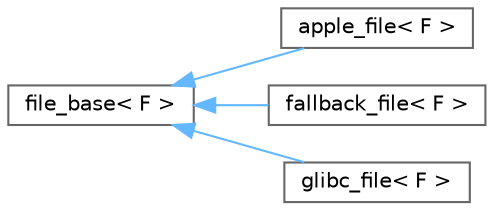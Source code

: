 digraph "类继承关系图"
{
 // LATEX_PDF_SIZE
  bgcolor="transparent";
  edge [fontname=Helvetica,fontsize=10,labelfontname=Helvetica,labelfontsize=10];
  node [fontname=Helvetica,fontsize=10,shape=box,height=0.2,width=0.4];
  rankdir="LR";
  Node0 [id="Node000000",label="file_base\< F \>",height=0.2,width=0.4,color="grey40", fillcolor="white", style="filled",URL="$classdetail_1_1file__base.html",tooltip=" "];
  Node0 -> Node1 [id="edge195_Node000000_Node000001",dir="back",color="steelblue1",style="solid",tooltip=" "];
  Node1 [id="Node000001",label="apple_file\< F \>",height=0.2,width=0.4,color="grey40", fillcolor="white", style="filled",URL="$classdetail_1_1apple__file.html",tooltip=" "];
  Node0 -> Node2 [id="edge196_Node000000_Node000002",dir="back",color="steelblue1",style="solid",tooltip=" "];
  Node2 [id="Node000002",label="fallback_file\< F \>",height=0.2,width=0.4,color="grey40", fillcolor="white", style="filled",URL="$classdetail_1_1fallback__file.html",tooltip=" "];
  Node0 -> Node3 [id="edge197_Node000000_Node000003",dir="back",color="steelblue1",style="solid",tooltip=" "];
  Node3 [id="Node000003",label="glibc_file\< F \>",height=0.2,width=0.4,color="grey40", fillcolor="white", style="filled",URL="$classdetail_1_1glibc__file.html",tooltip=" "];
}
